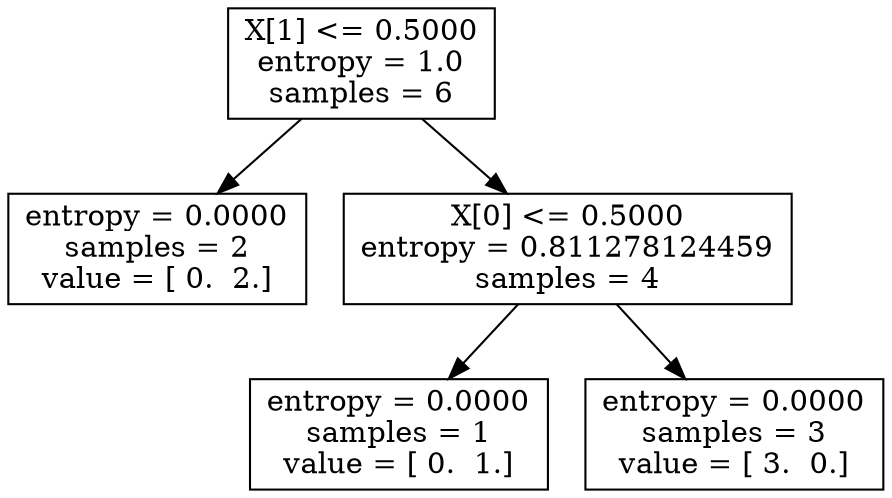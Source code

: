 digraph Tree {
0 [label="X[1] <= 0.5000\nentropy = 1.0\nsamples = 6", shape="box"] ;
1 [label="entropy = 0.0000\nsamples = 2\nvalue = [ 0.  2.]", shape="box"] ;
0 -> 1 ;
2 [label="X[0] <= 0.5000\nentropy = 0.811278124459\nsamples = 4", shape="box"] ;
0 -> 2 ;
3 [label="entropy = 0.0000\nsamples = 1\nvalue = [ 0.  1.]", shape="box"] ;
2 -> 3 ;
4 [label="entropy = 0.0000\nsamples = 3\nvalue = [ 3.  0.]", shape="box"] ;
2 -> 4 ;
}